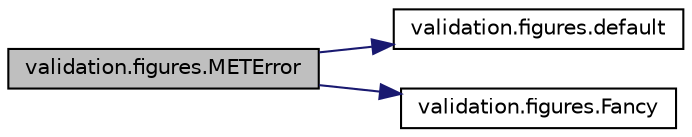 digraph "validation.figures.METError"
{
 // INTERACTIVE_SVG=YES
 // LATEX_PDF_SIZE
  edge [fontname="Helvetica",fontsize="10",labelfontname="Helvetica",labelfontsize="10"];
  node [fontname="Helvetica",fontsize="10",shape=record];
  rankdir="LR";
  Node1 [label="validation.figures.METError",height=0.2,width=0.4,color="black", fillcolor="grey75", style="filled", fontcolor="black",tooltip=" "];
  Node1 -> Node2 [color="midnightblue",fontsize="10",style="solid",fontname="Helvetica"];
  Node2 [label="validation.figures.default",height=0.2,width=0.4,color="black", fillcolor="white", style="filled",URL="$namespacevalidation_1_1figures.html#a56f1fd5919df992a8fb9c9155f3b24d6",tooltip=" "];
  Node1 -> Node3 [color="midnightblue",fontsize="10",style="solid",fontname="Helvetica"];
  Node3 [label="validation.figures.Fancy",height=0.2,width=0.4,color="black", fillcolor="white", style="filled",URL="$namespacevalidation_1_1figures.html#aeaea86b0a9280be8f01e82837691e66e",tooltip=" "];
}
